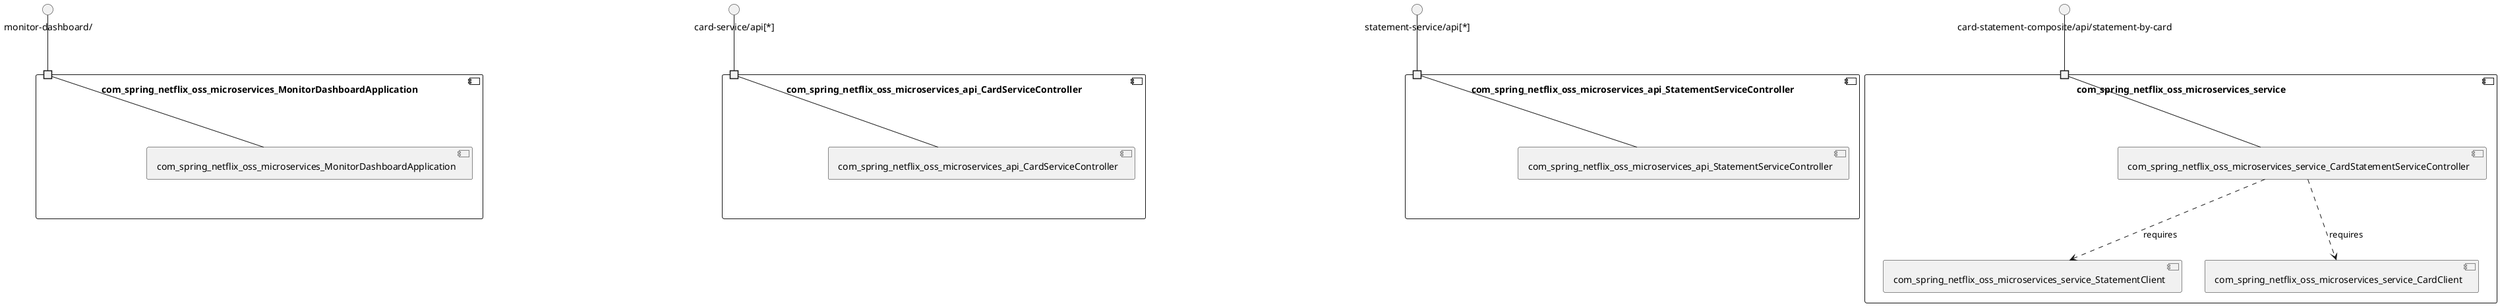 @startuml
skinparam fixCircleLabelOverlapping true
skinparam componentStyle uml2
component "com_spring_netflix_oss_microservices_MonitorDashboardApplication\n\n\n\n\n\n" {
[com_spring_netflix_oss_microservices_MonitorDashboardApplication]
portin " " as com_spring_netflix_oss_microservices_MonitorDashboardApplication_requires_monitor_dashboard_
"com_spring_netflix_oss_microservices_MonitorDashboardApplication_requires_monitor_dashboard_"--[com_spring_netflix_oss_microservices_MonitorDashboardApplication]
}
interface "monitor-dashboard/" as interface.monitor_dashboard_
interface.monitor_dashboard_--"com_spring_netflix_oss_microservices_MonitorDashboardApplication_requires_monitor_dashboard_"
component "com_spring_netflix_oss_microservices_api_CardServiceController\n\n\n\n\n\n" {
[com_spring_netflix_oss_microservices_api_CardServiceController]
portin " " as com_spring_netflix_oss_microservices_api_CardServiceController_requires_card_service_api_
"com_spring_netflix_oss_microservices_api_CardServiceController_requires_card_service_api_"--[com_spring_netflix_oss_microservices_api_CardServiceController]
}
interface "card-service/api[*]" as interface.card_service_api_
interface.card_service_api_--"com_spring_netflix_oss_microservices_api_CardServiceController_requires_card_service_api_"
component "com_spring_netflix_oss_microservices_api_StatementServiceController\n\n\n\n\n\n" {
[com_spring_netflix_oss_microservices_api_StatementServiceController]
portin " " as com_spring_netflix_oss_microservices_api_StatementServiceController_requires_statement_service_api_
"com_spring_netflix_oss_microservices_api_StatementServiceController_requires_statement_service_api_"--[com_spring_netflix_oss_microservices_api_StatementServiceController]
}
interface "statement-service/api[*]" as interface.statement_service_api_
interface.statement_service_api_--"com_spring_netflix_oss_microservices_api_StatementServiceController_requires_statement_service_api_"
component "com_spring_netflix_oss_microservices_service\n\n\n\n\n\n" {
[com_spring_netflix_oss_microservices_service_StatementClient]
[com_spring_netflix_oss_microservices_service_CardClient]
[com_spring_netflix_oss_microservices_service_CardStatementServiceController]
portin " " as com_spring_netflix_oss_microservices_service_requires_card_statement_composite_api_statement_by_card
[com_spring_netflix_oss_microservices_service_CardStatementServiceController]..>[com_spring_netflix_oss_microservices_service_StatementClient] : requires
[com_spring_netflix_oss_microservices_service_CardStatementServiceController]..>[com_spring_netflix_oss_microservices_service_CardClient] : requires
"com_spring_netflix_oss_microservices_service_requires_card_statement_composite_api_statement_by_card"--[com_spring_netflix_oss_microservices_service_CardStatementServiceController]
}
interface "card-statement-composite/api/statement-by-card" as interface.card_statement_composite_api_statement_by_card
interface.card_statement_composite_api_statement_by_card--"com_spring_netflix_oss_microservices_service_requires_card_statement_composite_api_statement_by_card"

@enduml
